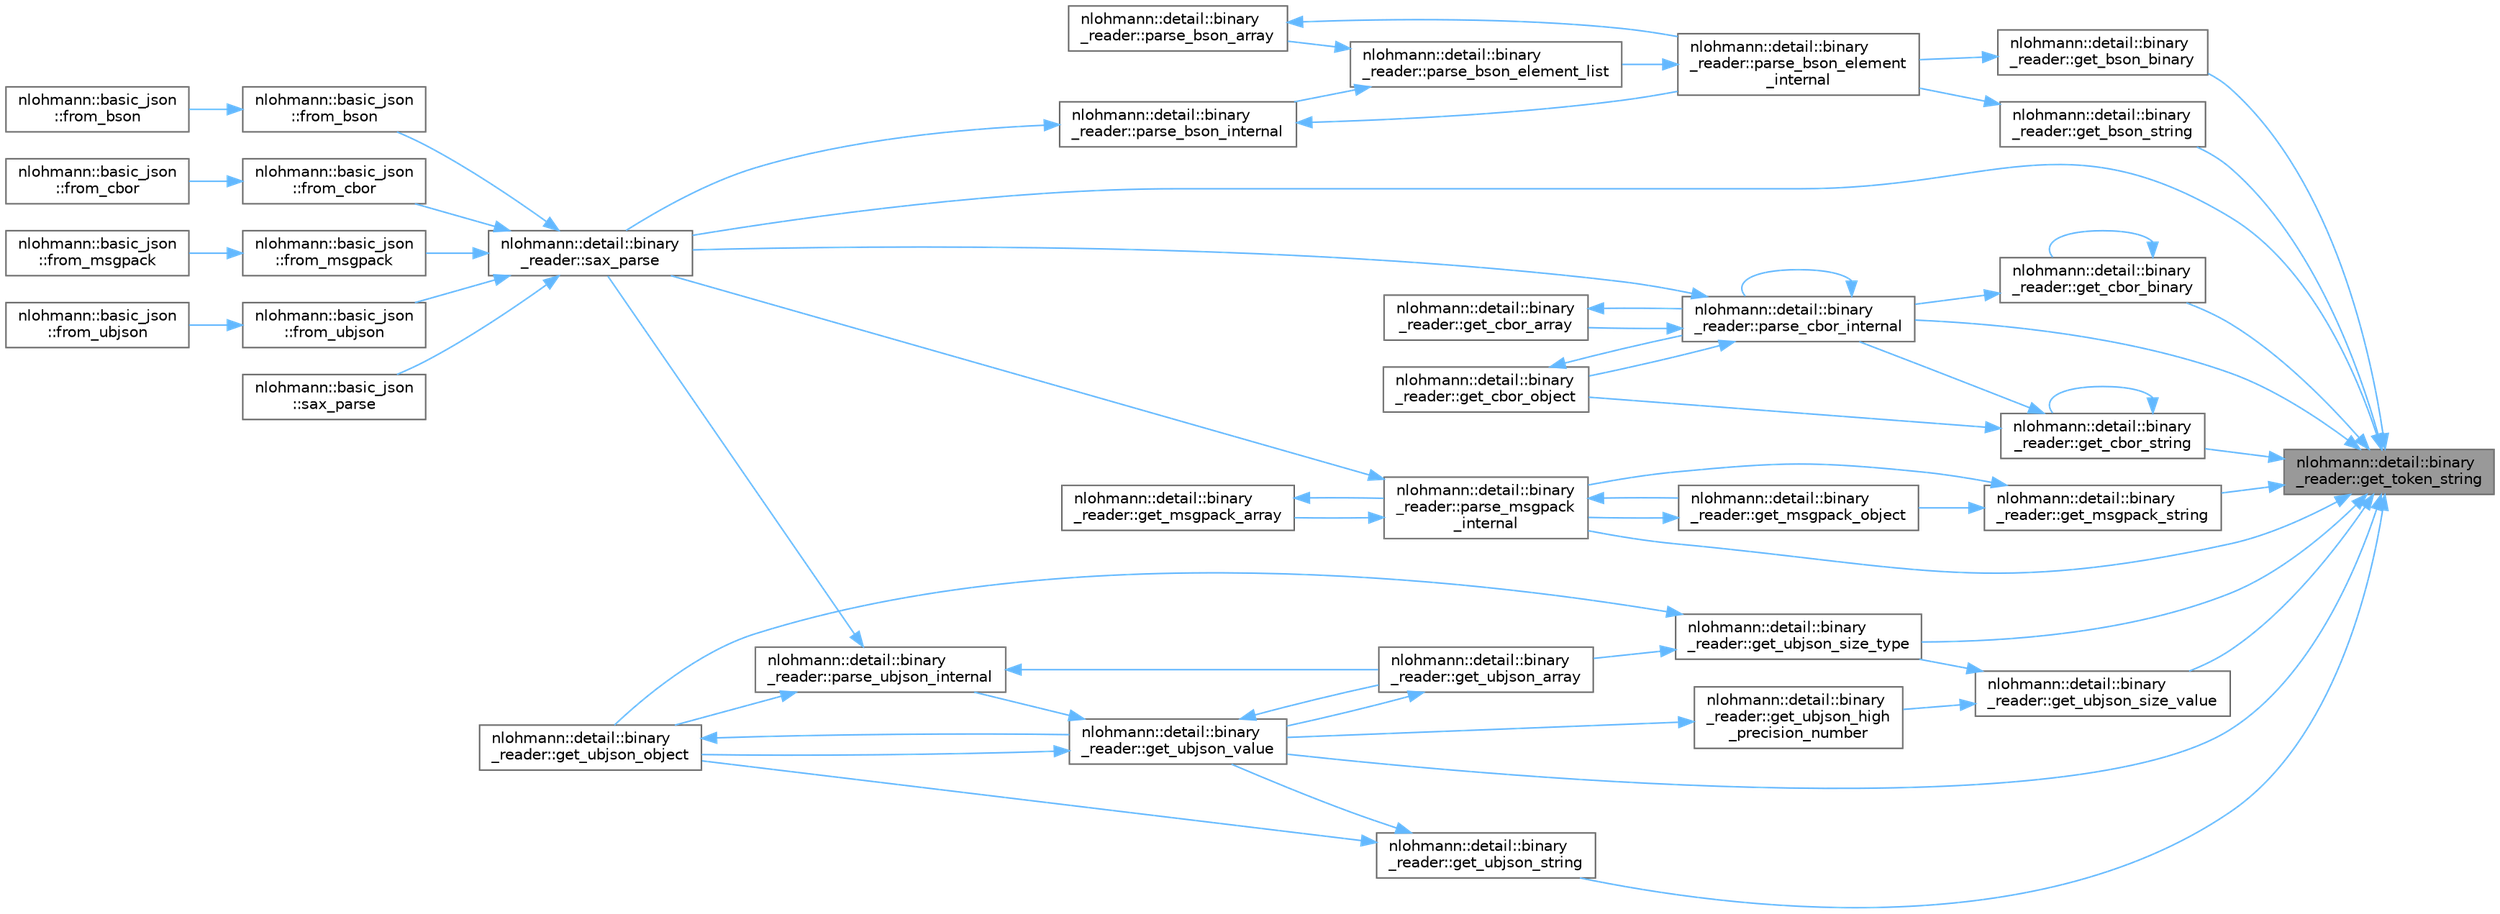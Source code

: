digraph "nlohmann::detail::binary_reader::get_token_string"
{
 // LATEX_PDF_SIZE
  bgcolor="transparent";
  edge [fontname=Helvetica,fontsize=10,labelfontname=Helvetica,labelfontsize=10];
  node [fontname=Helvetica,fontsize=10,shape=box,height=0.2,width=0.4];
  rankdir="RL";
  Node1 [label="nlohmann::detail::binary\l_reader::get_token_string",height=0.2,width=0.4,color="gray40", fillcolor="grey60", style="filled", fontcolor="black",tooltip=" "];
  Node1 -> Node2 [dir="back",color="steelblue1",style="solid"];
  Node2 [label="nlohmann::detail::binary\l_reader::get_bson_binary",height=0.2,width=0.4,color="grey40", fillcolor="white", style="filled",URL="$a01995.html#a9940f56290b9278c58772eda2931e599",tooltip="Parses a byte array input of length len from the BSON input."];
  Node2 -> Node3 [dir="back",color="steelblue1",style="solid"];
  Node3 [label="nlohmann::detail::binary\l_reader::parse_bson_element\l_internal",height=0.2,width=0.4,color="grey40", fillcolor="white", style="filled",URL="$a01995.html#a23bde2450d7a5772bf5051e36ff560a4",tooltip="Read a BSON document element of the given element_type."];
  Node3 -> Node4 [dir="back",color="steelblue1",style="solid"];
  Node4 [label="nlohmann::detail::binary\l_reader::parse_bson_element_list",height=0.2,width=0.4,color="grey40", fillcolor="white", style="filled",URL="$a01995.html#a4e07b75ccb2579d0e738b894f0fd8cf8",tooltip="Read a BSON element list (as specified in the BSON-spec)"];
  Node4 -> Node5 [dir="back",color="steelblue1",style="solid"];
  Node5 [label="nlohmann::detail::binary\l_reader::parse_bson_array",height=0.2,width=0.4,color="grey40", fillcolor="white", style="filled",URL="$a01995.html#a23eb89a222e22533e9fd43e76722f44f",tooltip="Reads an array from the BSON input and passes it to the SAX-parser."];
  Node5 -> Node3 [dir="back",color="steelblue1",style="solid"];
  Node4 -> Node6 [dir="back",color="steelblue1",style="solid"];
  Node6 [label="nlohmann::detail::binary\l_reader::parse_bson_internal",height=0.2,width=0.4,color="grey40", fillcolor="white", style="filled",URL="$a01995.html#abf2051ba57d9ea9b378a2e7c14e22b34",tooltip="Reads in a BSON-object and passes it to the SAX-parser."];
  Node6 -> Node3 [dir="back",color="steelblue1",style="solid"];
  Node6 -> Node7 [dir="back",color="steelblue1",style="solid"];
  Node7 [label="nlohmann::detail::binary\l_reader::sax_parse",height=0.2,width=0.4,color="grey40", fillcolor="white", style="filled",URL="$a01995.html#ab4afd9ee276bbb15a0f898061aad94dd",tooltip=" "];
  Node7 -> Node8 [dir="back",color="steelblue1",style="solid"];
  Node8 [label="nlohmann::basic_json\l::from_bson",height=0.2,width=0.4,color="grey40", fillcolor="white", style="filled",URL="$a01659.html#a4e02793f2691aa29ab7cb69fddafbf5c",tooltip="Create a JSON value from an input in BSON format."];
  Node8 -> Node9 [dir="back",color="steelblue1",style="solid"];
  Node9 [label="nlohmann::basic_json\l::from_bson",height=0.2,width=0.4,color="grey40", fillcolor="white", style="filled",URL="$a01659.html#ae2612581e4788ddffc2f45d5e4cc04fc",tooltip=" "];
  Node7 -> Node10 [dir="back",color="steelblue1",style="solid"];
  Node10 [label="nlohmann::basic_json\l::from_cbor",height=0.2,width=0.4,color="grey40", fillcolor="white", style="filled",URL="$a01659.html#a44dd5635fb2da4710f6cd6e42b72773f",tooltip="create a JSON value from an input in CBOR format"];
  Node10 -> Node11 [dir="back",color="steelblue1",style="solid"];
  Node11 [label="nlohmann::basic_json\l::from_cbor",height=0.2,width=0.4,color="grey40", fillcolor="white", style="filled",URL="$a01659.html#a188755c8cda27e2afb03c016c14125d8",tooltip=" "];
  Node7 -> Node12 [dir="back",color="steelblue1",style="solid"];
  Node12 [label="nlohmann::basic_json\l::from_msgpack",height=0.2,width=0.4,color="grey40", fillcolor="white", style="filled",URL="$a01659.html#adbcab52fca1e25b3311ef14e71a57590",tooltip="create a JSON value from an input in MessagePack format"];
  Node12 -> Node13 [dir="back",color="steelblue1",style="solid"];
  Node13 [label="nlohmann::basic_json\l::from_msgpack",height=0.2,width=0.4,color="grey40", fillcolor="white", style="filled",URL="$a01659.html#a0d69d3102639759d5202a6f764760d23",tooltip=" "];
  Node7 -> Node14 [dir="back",color="steelblue1",style="solid"];
  Node14 [label="nlohmann::basic_json\l::from_ubjson",height=0.2,width=0.4,color="grey40", fillcolor="white", style="filled",URL="$a01659.html#aa81f62db69978b90ff701f05c72e03a7",tooltip="create a JSON value from an input in UBJSON format"];
  Node14 -> Node15 [dir="back",color="steelblue1",style="solid"];
  Node15 [label="nlohmann::basic_json\l::from_ubjson",height=0.2,width=0.4,color="grey40", fillcolor="white", style="filled",URL="$a01659.html#ab6eeda23c34cee79d8d72f1a8691a8de",tooltip=" "];
  Node7 -> Node16 [dir="back",color="steelblue1",style="solid"];
  Node16 [label="nlohmann::basic_json\l::sax_parse",height=0.2,width=0.4,color="grey40", fillcolor="white", style="filled",URL="$a01659.html#a12b382c6407da5543827ce4b24bb5008",tooltip="generate SAX events"];
  Node1 -> Node17 [dir="back",color="steelblue1",style="solid"];
  Node17 [label="nlohmann::detail::binary\l_reader::get_bson_string",height=0.2,width=0.4,color="grey40", fillcolor="white", style="filled",URL="$a01995.html#a23921422802aa472360dd05023e20565",tooltip="Parses a zero-terminated string of length len from the BSON input."];
  Node17 -> Node3 [dir="back",color="steelblue1",style="solid"];
  Node1 -> Node18 [dir="back",color="steelblue1",style="solid"];
  Node18 [label="nlohmann::detail::binary\l_reader::get_cbor_binary",height=0.2,width=0.4,color="grey40", fillcolor="white", style="filled",URL="$a01995.html#acb001d18095dc5bcf7336ae5122b8340",tooltip="reads a CBOR byte array"];
  Node18 -> Node18 [dir="back",color="steelblue1",style="solid"];
  Node18 -> Node19 [dir="back",color="steelblue1",style="solid"];
  Node19 [label="nlohmann::detail::binary\l_reader::parse_cbor_internal",height=0.2,width=0.4,color="grey40", fillcolor="white", style="filled",URL="$a01995.html#a4e4accd5a2a41bfb2f18a8a0fcc9421c",tooltip=" "];
  Node19 -> Node20 [dir="back",color="steelblue1",style="solid"];
  Node20 [label="nlohmann::detail::binary\l_reader::get_cbor_array",height=0.2,width=0.4,color="grey40", fillcolor="white", style="filled",URL="$a01995.html#a3750658328bf3ec3cf23f1626f9ec3af",tooltip=" "];
  Node20 -> Node19 [dir="back",color="steelblue1",style="solid"];
  Node19 -> Node21 [dir="back",color="steelblue1",style="solid"];
  Node21 [label="nlohmann::detail::binary\l_reader::get_cbor_object",height=0.2,width=0.4,color="grey40", fillcolor="white", style="filled",URL="$a01995.html#a47092a2195bf9cd3cdb4dda67cc404ed",tooltip=" "];
  Node21 -> Node19 [dir="back",color="steelblue1",style="solid"];
  Node19 -> Node19 [dir="back",color="steelblue1",style="solid"];
  Node19 -> Node7 [dir="back",color="steelblue1",style="solid"];
  Node1 -> Node22 [dir="back",color="steelblue1",style="solid"];
  Node22 [label="nlohmann::detail::binary\l_reader::get_cbor_string",height=0.2,width=0.4,color="grey40", fillcolor="white", style="filled",URL="$a01995.html#a545a44ae4b3fa2b7a61d9e8517fb7154",tooltip="reads a CBOR string"];
  Node22 -> Node21 [dir="back",color="steelblue1",style="solid"];
  Node22 -> Node22 [dir="back",color="steelblue1",style="solid"];
  Node22 -> Node19 [dir="back",color="steelblue1",style="solid"];
  Node1 -> Node23 [dir="back",color="steelblue1",style="solid"];
  Node23 [label="nlohmann::detail::binary\l_reader::get_msgpack_string",height=0.2,width=0.4,color="grey40", fillcolor="white", style="filled",URL="$a01995.html#ad8cba5585327caa550dd5b6dd25a64f8",tooltip="reads a MessagePack string"];
  Node23 -> Node24 [dir="back",color="steelblue1",style="solid"];
  Node24 [label="nlohmann::detail::binary\l_reader::get_msgpack_object",height=0.2,width=0.4,color="grey40", fillcolor="white", style="filled",URL="$a01995.html#a8bebd21ceef09b6b2562e87861832700",tooltip=" "];
  Node24 -> Node25 [dir="back",color="steelblue1",style="solid"];
  Node25 [label="nlohmann::detail::binary\l_reader::parse_msgpack\l_internal",height=0.2,width=0.4,color="grey40", fillcolor="white", style="filled",URL="$a01995.html#ae020385ce9424271d61f85d3842c02cb",tooltip=" "];
  Node25 -> Node26 [dir="back",color="steelblue1",style="solid"];
  Node26 [label="nlohmann::detail::binary\l_reader::get_msgpack_array",height=0.2,width=0.4,color="grey40", fillcolor="white", style="filled",URL="$a01995.html#a0ce1d7066597952efb008aaf578b2bd6",tooltip=" "];
  Node26 -> Node25 [dir="back",color="steelblue1",style="solid"];
  Node25 -> Node24 [dir="back",color="steelblue1",style="solid"];
  Node25 -> Node7 [dir="back",color="steelblue1",style="solid"];
  Node23 -> Node25 [dir="back",color="steelblue1",style="solid"];
  Node1 -> Node27 [dir="back",color="steelblue1",style="solid"];
  Node27 [label="nlohmann::detail::binary\l_reader::get_ubjson_size_type",height=0.2,width=0.4,color="grey40", fillcolor="white", style="filled",URL="$a01995.html#a7b6c2d4c95d56751e233e285a5f1fea7",tooltip="determine the type and size for a container"];
  Node27 -> Node28 [dir="back",color="steelblue1",style="solid"];
  Node28 [label="nlohmann::detail::binary\l_reader::get_ubjson_array",height=0.2,width=0.4,color="grey40", fillcolor="white", style="filled",URL="$a01995.html#afb36cb588b795efa513fc95e949493b7",tooltip=" "];
  Node28 -> Node29 [dir="back",color="steelblue1",style="solid"];
  Node29 [label="nlohmann::detail::binary\l_reader::get_ubjson_value",height=0.2,width=0.4,color="grey40", fillcolor="white", style="filled",URL="$a01995.html#a7e5e0b71548d0649ce4f131280d06c33",tooltip=" "];
  Node29 -> Node28 [dir="back",color="steelblue1",style="solid"];
  Node29 -> Node30 [dir="back",color="steelblue1",style="solid"];
  Node30 [label="nlohmann::detail::binary\l_reader::get_ubjson_object",height=0.2,width=0.4,color="grey40", fillcolor="white", style="filled",URL="$a01995.html#adcf64ad3207f4bf37a5a31c920a385c3",tooltip=" "];
  Node30 -> Node29 [dir="back",color="steelblue1",style="solid"];
  Node29 -> Node31 [dir="back",color="steelblue1",style="solid"];
  Node31 [label="nlohmann::detail::binary\l_reader::parse_ubjson_internal",height=0.2,width=0.4,color="grey40", fillcolor="white", style="filled",URL="$a01995.html#a5a79480d661019b0f3fc615ae12f7de7",tooltip=" "];
  Node31 -> Node28 [dir="back",color="steelblue1",style="solid"];
  Node31 -> Node30 [dir="back",color="steelblue1",style="solid"];
  Node31 -> Node7 [dir="back",color="steelblue1",style="solid"];
  Node27 -> Node30 [dir="back",color="steelblue1",style="solid"];
  Node1 -> Node32 [dir="back",color="steelblue1",style="solid"];
  Node32 [label="nlohmann::detail::binary\l_reader::get_ubjson_size_value",height=0.2,width=0.4,color="grey40", fillcolor="white", style="filled",URL="$a01995.html#aba7ba9ec9a52ad2bee8baff70176aa20",tooltip=" "];
  Node32 -> Node33 [dir="back",color="steelblue1",style="solid"];
  Node33 [label="nlohmann::detail::binary\l_reader::get_ubjson_high\l_precision_number",height=0.2,width=0.4,color="grey40", fillcolor="white", style="filled",URL="$a01995.html#a26c694413fb860057e1a839d5422b361",tooltip=" "];
  Node33 -> Node29 [dir="back",color="steelblue1",style="solid"];
  Node32 -> Node27 [dir="back",color="steelblue1",style="solid"];
  Node1 -> Node34 [dir="back",color="steelblue1",style="solid"];
  Node34 [label="nlohmann::detail::binary\l_reader::get_ubjson_string",height=0.2,width=0.4,color="grey40", fillcolor="white", style="filled",URL="$a01995.html#a4ae90db51c102e912b7eac83c78733a6",tooltip="reads a UBJSON string"];
  Node34 -> Node30 [dir="back",color="steelblue1",style="solid"];
  Node34 -> Node29 [dir="back",color="steelblue1",style="solid"];
  Node1 -> Node29 [dir="back",color="steelblue1",style="solid"];
  Node1 -> Node19 [dir="back",color="steelblue1",style="solid"];
  Node1 -> Node25 [dir="back",color="steelblue1",style="solid"];
  Node1 -> Node7 [dir="back",color="steelblue1",style="solid"];
}
